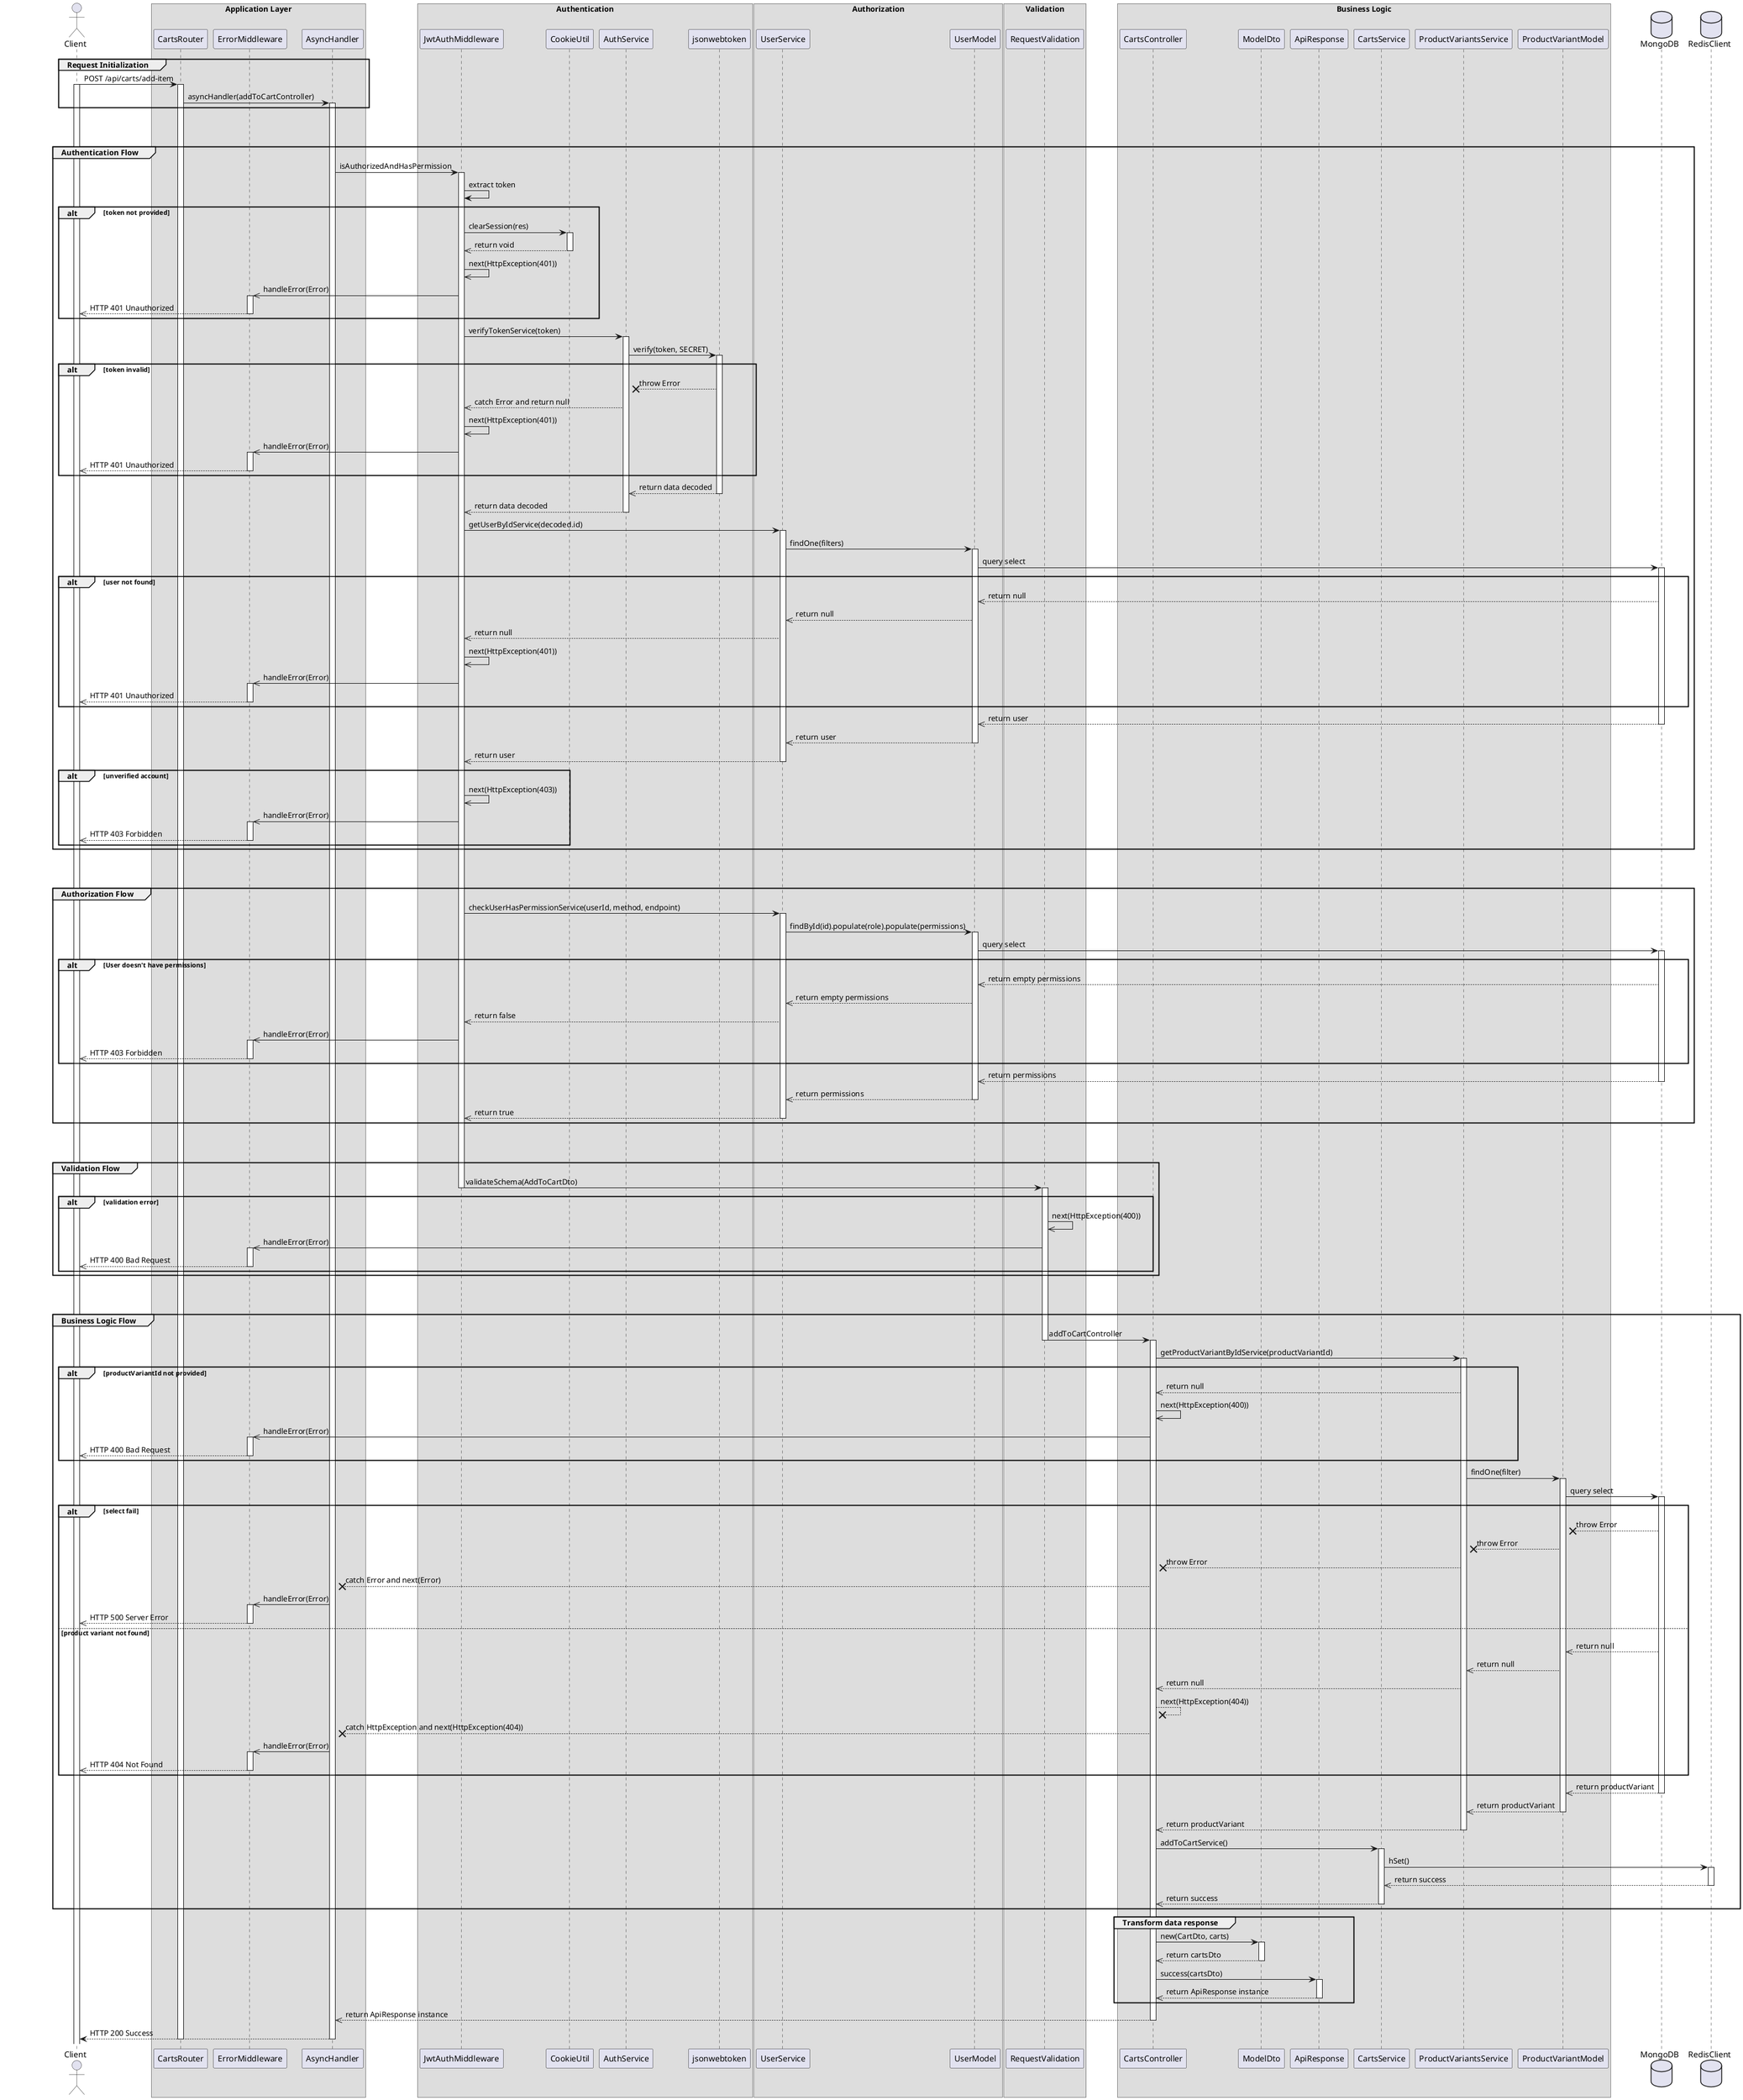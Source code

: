 @startuml Add Item to Cart

actor Client

box "Application Layer"
participant CartsRouter 
participant ErrorMiddleware 
participant AsyncHandler 
end box

box "Authentication"
participant JwtAuthMiddleware 
participant CookieUtil
participant AuthService
participant jsonwebtoken
end box

box "Authorization"
participant UserService 
participant UserModel
end box

box "Validation"
participant RequestValidation
end box

box "Business Logic"
participant CartsController
participant ModelDto
participant ApiResponse
participant CartsService
participant ProductVariantsService
participant ProductVariantModel
end box

database MongoDB
database RedisClient

' Step 1
group Request Initialization
    Client -> CartsRouter: POST /api/carts/add-item
    activate Client
    activate CartsRouter
    CartsRouter -> AsyncHandler: asyncHandler(addToCartController)
    activate AsyncHandler
end

break
break

' Step 2
group Authentication Flow
    AsyncHandler -> JwtAuthMiddleware: isAuthorizedAndHasPermission
    activate JwtAuthMiddleware

    JwtAuthMiddleware -> JwtAuthMiddleware: extract token
    alt token not provided
        JwtAuthMiddleware -> CookieUtil: clearSession(res)
        activate CookieUtil
        CookieUtil -->> JwtAuthMiddleware: return void
        deactivate CookieUtil
        JwtAuthMiddleware ->> JwtAuthMiddleware: next(HttpException(401))
        JwtAuthMiddleware ->> ErrorMiddleware: handleError(Error)
        activate ErrorMiddleware
        ErrorMiddleware -->> Client: HTTP 401 Unauthorized
        deactivate ErrorMiddleware
    end 

    JwtAuthMiddleware -> AuthService: verifyTokenService(token)
    activate AuthService
    AuthService -> jsonwebtoken: verify(token, SECRET)
    activate jsonwebtoken
    alt token invalid
        jsonwebtoken --x AuthService: throw Error
        AuthService -->> JwtAuthMiddleware: catch Error and return null
        JwtAuthMiddleware ->> JwtAuthMiddleware: next(HttpException(401))
        JwtAuthMiddleware ->> ErrorMiddleware: handleError(Error)
        activate ErrorMiddleware
        ErrorMiddleware -->> Client: HTTP 401 Unauthorized
        deactivate ErrorMiddleware
    end

    jsonwebtoken -->> AuthService: return data decoded
    deactivate jsonwebtoken
    AuthService -->> JwtAuthMiddleware: return data decoded
    deactivate AuthService
    JwtAuthMiddleware -> UserService: getUserByIdService(decoded.id)
    activate UserService
    UserService -> UserModel: findOne(filters)
    activate UserModel
    UserModel -> MongoDB: query select
    activate MongoDB

    alt user not found
        MongoDB -->> UserModel: return null
        UserModel -->> UserService: return null
        UserService -->> JwtAuthMiddleware: return null
        JwtAuthMiddleware ->> JwtAuthMiddleware: next(HttpException(401))
        JwtAuthMiddleware ->> ErrorMiddleware: handleError(Error)
        activate ErrorMiddleware
        ErrorMiddleware -->> Client: HTTP 401 Unauthorized
        deactivate ErrorMiddleware
    end

    MongoDB -->> UserModel: return user
    deactivate MongoDB
    UserModel -->> UserService: return user
    deactivate UserModel
    UserService -->> JwtAuthMiddleware: return user
    deactivate UserService

    alt unverified account
        JwtAuthMiddleware ->> JwtAuthMiddleware: next(HttpException(403))
        JwtAuthMiddleware ->> ErrorMiddleware: handleError(Error)
        activate ErrorMiddleware
        ErrorMiddleware -->> Client: HTTP 403 Forbidden
        deactivate ErrorMiddleware
    end
end

break
break

' Step 3
group Authorization Flow
    JwtAuthMiddleware -> UserService: checkUserHasPermissionService(userId, method, endpoint)
    activate UserService
    UserService -> UserModel: findById(id).populate(role).populate(permissions)
    activate UserModel
    UserModel -> MongoDB: query select
    activate MongoDB

    alt User doesn't have permissions 
        MongoDB -->> UserModel: return empty permissions
        UserModel -->> UserService: return empty permissions
        UserService -->> JwtAuthMiddleware: return false
        JwtAuthMiddleware ->> ErrorMiddleware: handleError(Error)
        activate ErrorMiddleware
        ErrorMiddleware -->> Client: HTTP 403 Forbidden
        deactivate ErrorMiddleware
    end

    MongoDB -->> UserModel: return permissions
    deactivate MongoDB
    UserModel -->> UserService: return permissions
    deactivate UserModel
    UserService -->> JwtAuthMiddleware: return true
    deactivate UserService
end

break
break

' Step 4
group Validation Flow
    JwtAuthMiddleware -> RequestValidation: validateSchema(AddToCartDto)
    deactivate JwtAuthMiddleware
    activate RequestValidation
        alt validation error
        RequestValidation ->> RequestValidation: next(HttpException(400))
        RequestValidation ->> ErrorMiddleware: handleError(Error)
        activate ErrorMiddleware
        ErrorMiddleware -->> Client: HTTP 400 Bad Request
        deactivate ErrorMiddleware
    end
end

break
break


' Step 5
group Business Logic Flow
    RequestValidation -> CartsController: addToCartController
    deactivate RequestValidation
    activate CartsController
    CartsController -> ProductVariantsService: getProductVariantByIdService(productVariantId)
    activate ProductVariantsService
    
    alt productVariantId not provided
        ProductVariantsService -->> CartsController: return null
        CartsController ->> CartsController: next(HttpException(400))
        CartsController ->> ErrorMiddleware: handleError(Error)
        activate ErrorMiddleware
        ErrorMiddleware -->> Client: HTTP 400 Bad Request
        deactivate ErrorMiddleware
    end

    ProductVariantsService -> ProductVariantModel: findOne(filter)
    activate ProductVariantModel
    ProductVariantModel -> MongoDB: query select
    activate MongoDB

    alt select fail
        MongoDB --x ProductVariantModel: throw Error
        ProductVariantModel --x ProductVariantsService: throw Error
        ProductVariantsService --x CartsController: throw Error
        CartsController --x AsyncHandler: catch Error and next(Error)
        AsyncHandler ->> ErrorMiddleware: handleError(Error)
        activate ErrorMiddleware
        ErrorMiddleware -->> Client: HTTP 500 Server Error
        deactivate ErrorMiddleware
    else product variant not found
        MongoDB -->> ProductVariantModel: return null
        ProductVariantModel -->> ProductVariantsService: return null
        ProductVariantsService -->> CartsController: return null
        CartsController --x CartsController: next(HttpException(404))
        CartsController --x AsyncHandler: catch HttpException and next(HttpException(404))
        AsyncHandler ->> ErrorMiddleware: handleError(Error)
        activate ErrorMiddleware
        ErrorMiddleware -->> Client: HTTP 404 Not Found
        deactivate ErrorMiddleware
    end
    
    MongoDB -->> ProductVariantModel: return productVariant
    deactivate MongoDB
    ProductVariantModel -->> ProductVariantsService: return productVariant
    deactivate ProductVariantModel
    ProductVariantsService -->> CartsController: return productVariant
    deactivate ProductVariantsService
    CartsController -> CartsService: addToCartService()
    activate CartsService
    CartsService -> RedisClient: hSet()
    activate RedisClient
    RedisClient -->> CartsService: return success
    deactivate RedisClient
    CartsService -->> CartsController: return success
    deactivate CartsService
    

end

group Transform data response
    CartsController -> ModelDto: new(CartDto, carts)
    activate ModelDto
    ModelDto -->> CartsController: return cartsDto
    deactivate ModelDto
    CartsController -> ApiResponse: success(cartsDto)
    activate ApiResponse
    ApiResponse -->> CartsController: return ApiResponse instance
    deactivate ApiResponse
end

CartsController -->> AsyncHandler: return ApiResponse instance
deactivate CartsController
AsyncHandler --> Client: HTTP 200 Success
deactivate AsyncHandler
deactivate CartsRouter

@enduml